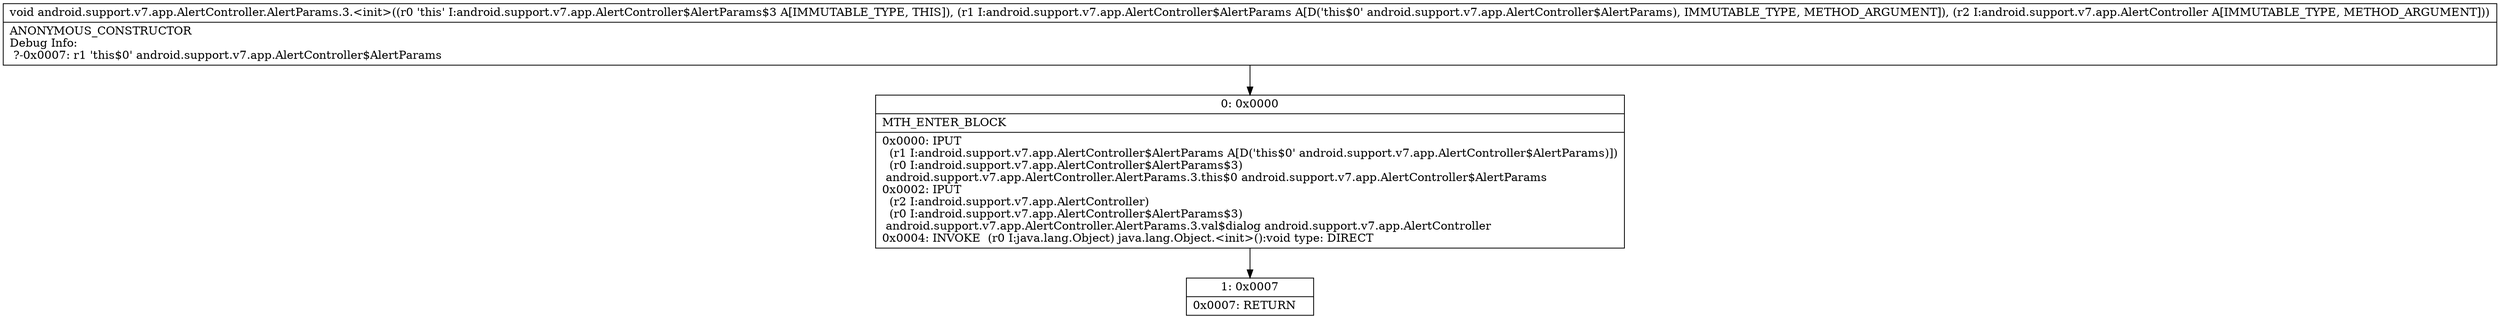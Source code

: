 digraph "CFG forandroid.support.v7.app.AlertController.AlertParams.3.\<init\>(Landroid\/support\/v7\/app\/AlertController$AlertParams;Landroid\/support\/v7\/app\/AlertController;)V" {
Node_0 [shape=record,label="{0\:\ 0x0000|MTH_ENTER_BLOCK\l|0x0000: IPUT  \l  (r1 I:android.support.v7.app.AlertController$AlertParams A[D('this$0' android.support.v7.app.AlertController$AlertParams)])\l  (r0 I:android.support.v7.app.AlertController$AlertParams$3)\l android.support.v7.app.AlertController.AlertParams.3.this$0 android.support.v7.app.AlertController$AlertParams \l0x0002: IPUT  \l  (r2 I:android.support.v7.app.AlertController)\l  (r0 I:android.support.v7.app.AlertController$AlertParams$3)\l android.support.v7.app.AlertController.AlertParams.3.val$dialog android.support.v7.app.AlertController \l0x0004: INVOKE  (r0 I:java.lang.Object) java.lang.Object.\<init\>():void type: DIRECT \l}"];
Node_1 [shape=record,label="{1\:\ 0x0007|0x0007: RETURN   \l}"];
MethodNode[shape=record,label="{void android.support.v7.app.AlertController.AlertParams.3.\<init\>((r0 'this' I:android.support.v7.app.AlertController$AlertParams$3 A[IMMUTABLE_TYPE, THIS]), (r1 I:android.support.v7.app.AlertController$AlertParams A[D('this$0' android.support.v7.app.AlertController$AlertParams), IMMUTABLE_TYPE, METHOD_ARGUMENT]), (r2 I:android.support.v7.app.AlertController A[IMMUTABLE_TYPE, METHOD_ARGUMENT]))  | ANONYMOUS_CONSTRUCTOR\lDebug Info:\l  ?\-0x0007: r1 'this$0' android.support.v7.app.AlertController$AlertParams\l}"];
MethodNode -> Node_0;
Node_0 -> Node_1;
}

